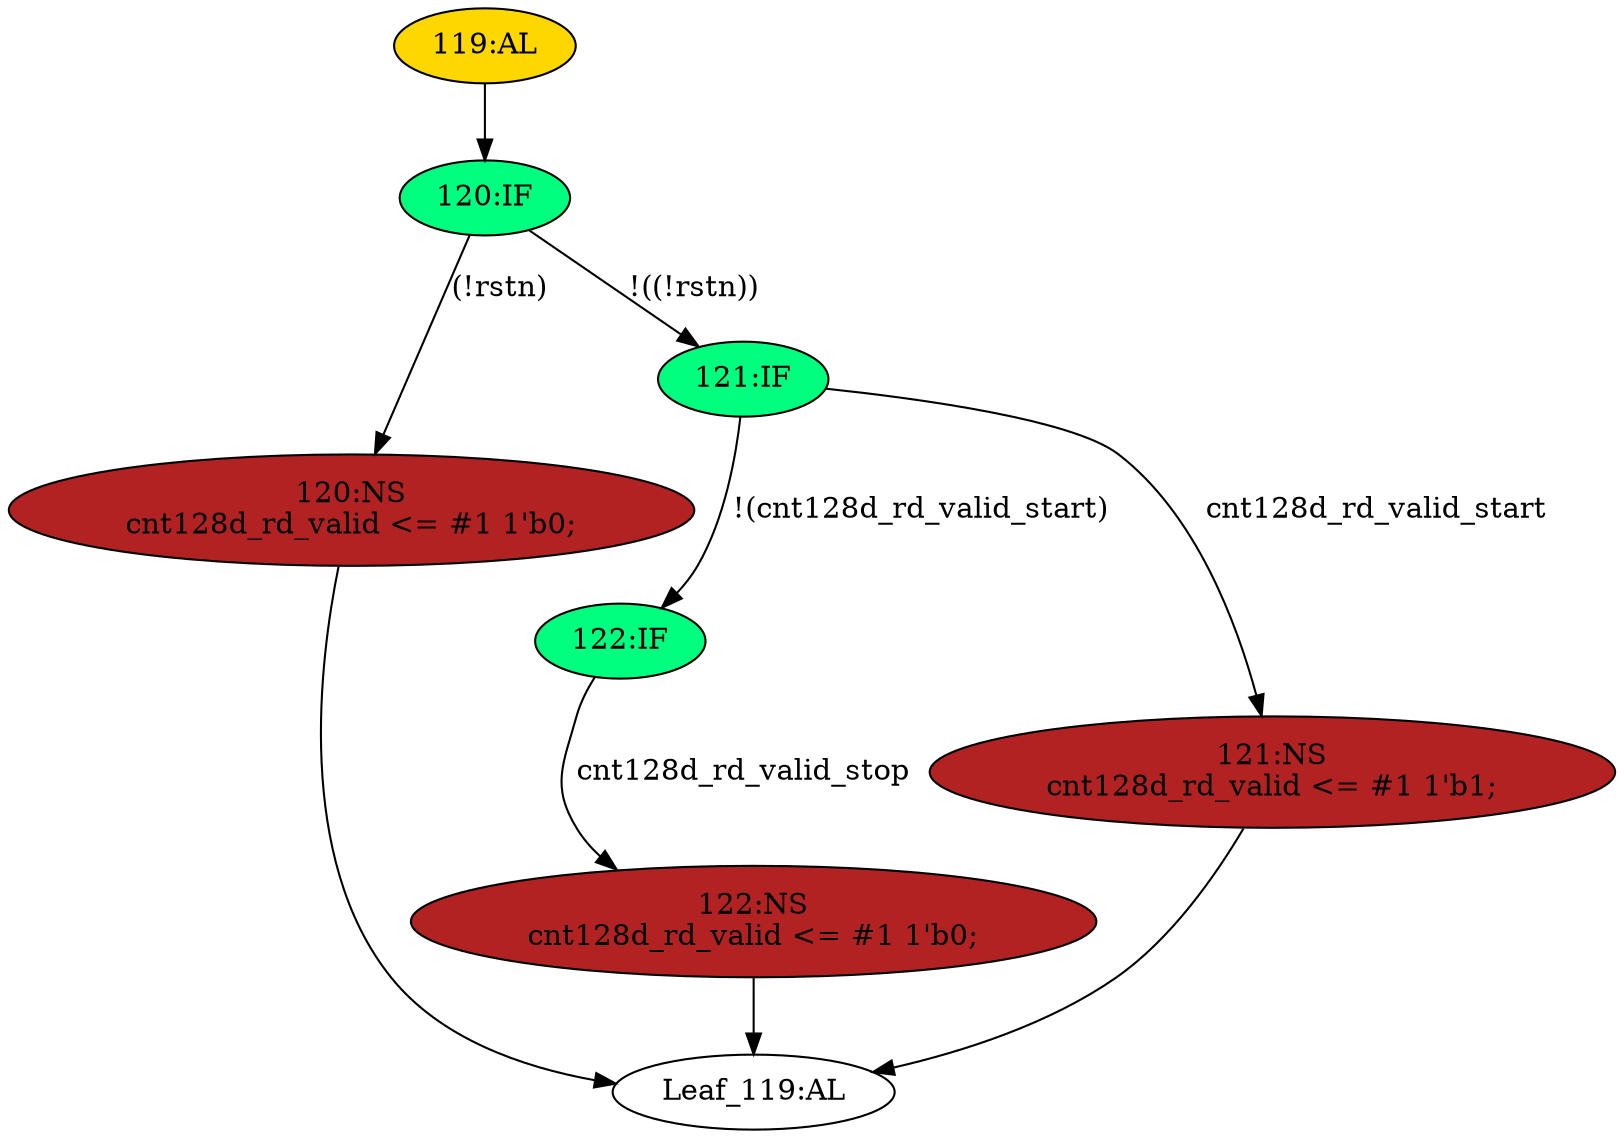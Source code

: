 strict digraph "" {
	node [label="\N"];
	"120:IF"	 [ast="<pyverilog.vparser.ast.IfStatement object at 0x7f6f38ecec50>",
		fillcolor=springgreen,
		label="120:IF",
		statements="[]",
		style=filled,
		typ=IfStatement];
	"120:NS"	 [ast="<pyverilog.vparser.ast.NonblockingSubstitution object at 0x7f6f38ea9350>",
		fillcolor=firebrick,
		label="120:NS
cnt128d_rd_valid <= #1 1'b0;",
		statements="[<pyverilog.vparser.ast.NonblockingSubstitution object at 0x7f6f38ea9350>]",
		style=filled,
		typ=NonblockingSubstitution];
	"120:IF" -> "120:NS"	 [cond="['rstn']",
		label="(!rstn)",
		lineno=120];
	"121:IF"	 [ast="<pyverilog.vparser.ast.IfStatement object at 0x7f6f38ececd0>",
		fillcolor=springgreen,
		label="121:IF",
		statements="[]",
		style=filled,
		typ=IfStatement];
	"120:IF" -> "121:IF"	 [cond="['rstn']",
		label="!((!rstn))",
		lineno=120];
	"Leaf_119:AL"	 [def_var="['cnt128d_rd_valid']",
		label="Leaf_119:AL"];
	"120:NS" -> "Leaf_119:AL"	 [cond="[]",
		lineno=None];
	"122:IF"	 [ast="<pyverilog.vparser.ast.IfStatement object at 0x7f6f38eced10>",
		fillcolor=springgreen,
		label="122:IF",
		statements="[]",
		style=filled,
		typ=IfStatement];
	"122:NS"	 [ast="<pyverilog.vparser.ast.NonblockingSubstitution object at 0x7f6f38eced90>",
		fillcolor=firebrick,
		label="122:NS
cnt128d_rd_valid <= #1 1'b0;",
		statements="[<pyverilog.vparser.ast.NonblockingSubstitution object at 0x7f6f38eced90>]",
		style=filled,
		typ=NonblockingSubstitution];
	"122:IF" -> "122:NS"	 [cond="['cnt128d_rd_valid_stop']",
		label=cnt128d_rd_valid_stop,
		lineno=122];
	"121:IF" -> "122:IF"	 [cond="['cnt128d_rd_valid_start']",
		label="!(cnt128d_rd_valid_start)",
		lineno=121];
	"121:NS"	 [ast="<pyverilog.vparser.ast.NonblockingSubstitution object at 0x7f6f38ea90d0>",
		fillcolor=firebrick,
		label="121:NS
cnt128d_rd_valid <= #1 1'b1;",
		statements="[<pyverilog.vparser.ast.NonblockingSubstitution object at 0x7f6f38ea90d0>]",
		style=filled,
		typ=NonblockingSubstitution];
	"121:IF" -> "121:NS"	 [cond="['cnt128d_rd_valid_start']",
		label=cnt128d_rd_valid_start,
		lineno=121];
	"122:NS" -> "Leaf_119:AL"	 [cond="[]",
		lineno=None];
	"121:NS" -> "Leaf_119:AL"	 [cond="[]",
		lineno=None];
	"119:AL"	 [ast="<pyverilog.vparser.ast.Always object at 0x7f6f38ea9610>",
		clk_sens=True,
		fillcolor=gold,
		label="119:AL",
		sens="['sclk', 'rstn']",
		statements="[]",
		style=filled,
		typ=Always,
		use_var="['rstn', 'cnt128d_rd_valid_stop', 'cnt128d_rd_valid_start']"];
	"119:AL" -> "120:IF"	 [cond="[]",
		lineno=None];
}
